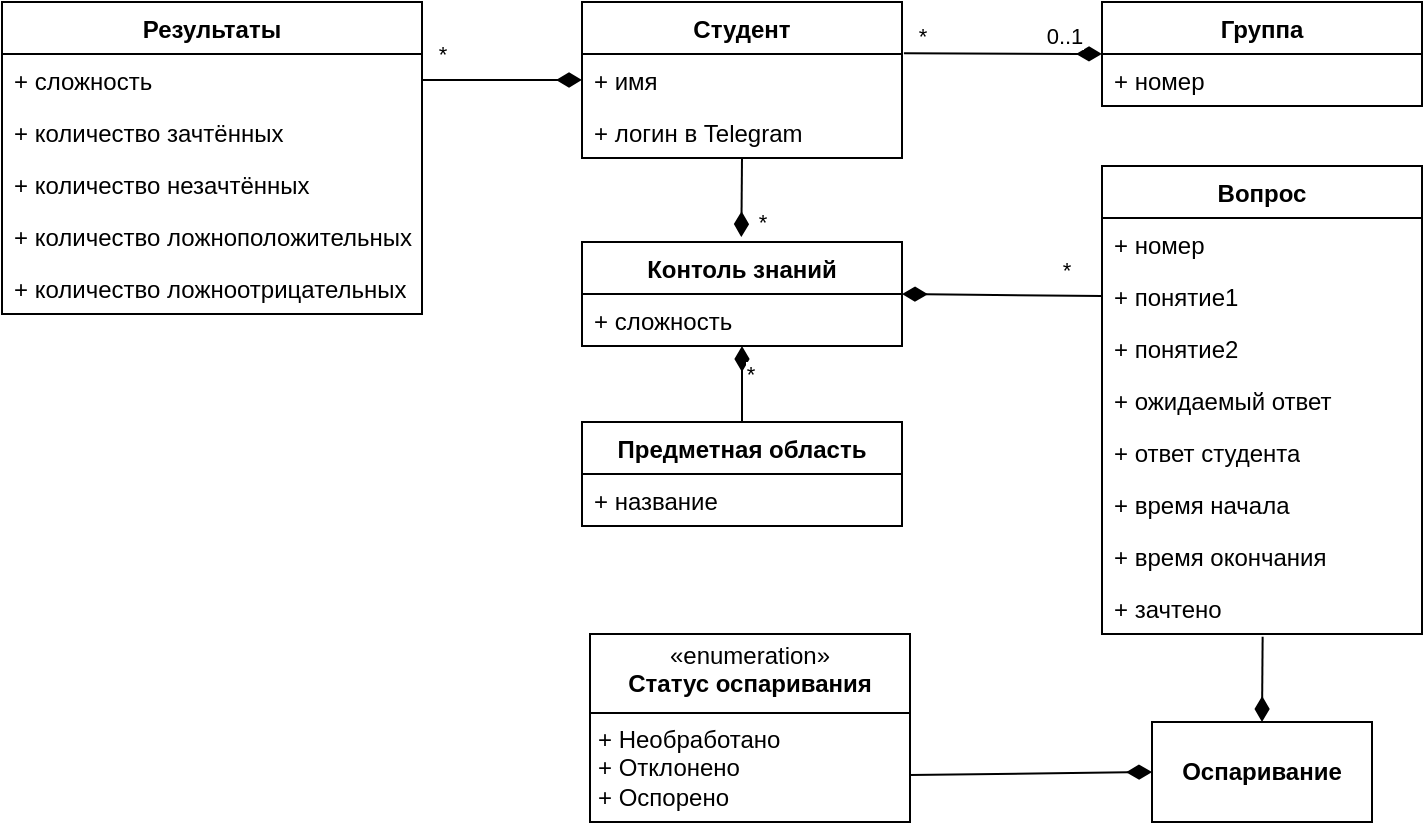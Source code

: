 <mxfile version="24.7.8">
  <diagram name="Страница — 1" id="KjR54cfUh2h--IEu27Yo">
    <mxGraphModel dx="581" dy="392" grid="1" gridSize="10" guides="1" tooltips="1" connect="1" arrows="1" fold="1" page="1" pageScale="1" pageWidth="827" pageHeight="1169" math="0" shadow="0">
      <root>
        <mxCell id="0" />
        <mxCell id="1" parent="0" />
        <mxCell id="Y5O7ZuF1NY75remDHEEP-1" value="Студент" style="swimlane;fontStyle=1;align=center;verticalAlign=top;childLayout=stackLayout;horizontal=1;startSize=26;horizontalStack=0;resizeParent=1;resizeParentMax=0;resizeLast=0;collapsible=1;marginBottom=0;whiteSpace=wrap;html=1;" vertex="1" parent="1">
          <mxGeometry x="330" y="380" width="160" height="78" as="geometry" />
        </mxCell>
        <mxCell id="Y5O7ZuF1NY75remDHEEP-2" value="+ имя" style="text;strokeColor=none;fillColor=none;align=left;verticalAlign=top;spacingLeft=4;spacingRight=4;overflow=hidden;rotatable=0;points=[[0,0.5],[1,0.5]];portConstraint=eastwest;whiteSpace=wrap;html=1;" vertex="1" parent="Y5O7ZuF1NY75remDHEEP-1">
          <mxGeometry y="26" width="160" height="26" as="geometry" />
        </mxCell>
        <mxCell id="Y5O7ZuF1NY75remDHEEP-6" value="+ логин в Telegram" style="text;strokeColor=none;fillColor=none;align=left;verticalAlign=top;spacingLeft=4;spacingRight=4;overflow=hidden;rotatable=0;points=[[0,0.5],[1,0.5]];portConstraint=eastwest;whiteSpace=wrap;html=1;" vertex="1" parent="Y5O7ZuF1NY75remDHEEP-1">
          <mxGeometry y="52" width="160" height="26" as="geometry" />
        </mxCell>
        <mxCell id="Y5O7ZuF1NY75remDHEEP-7" value="Группа" style="swimlane;fontStyle=1;align=center;verticalAlign=top;childLayout=stackLayout;horizontal=1;startSize=26;horizontalStack=0;resizeParent=1;resizeParentMax=0;resizeLast=0;collapsible=1;marginBottom=0;whiteSpace=wrap;html=1;" vertex="1" parent="1">
          <mxGeometry x="590" y="380" width="160" height="52" as="geometry" />
        </mxCell>
        <mxCell id="Y5O7ZuF1NY75remDHEEP-8" value="+ номер" style="text;strokeColor=none;fillColor=none;align=left;verticalAlign=top;spacingLeft=4;spacingRight=4;overflow=hidden;rotatable=0;points=[[0,0.5],[1,0.5]];portConstraint=eastwest;whiteSpace=wrap;html=1;" vertex="1" parent="Y5O7ZuF1NY75remDHEEP-7">
          <mxGeometry y="26" width="160" height="26" as="geometry" />
        </mxCell>
        <mxCell id="Y5O7ZuF1NY75remDHEEP-10" value="" style="endArrow=diamondThin;endFill=1;endSize=10;html=1;rounded=0;entryX=0;entryY=0.5;entryDx=0;entryDy=0;exitX=1.006;exitY=0.328;exitDx=0;exitDy=0;exitPerimeter=0;" edge="1" parent="1" source="Y5O7ZuF1NY75remDHEEP-1" target="Y5O7ZuF1NY75remDHEEP-7">
          <mxGeometry width="160" relative="1" as="geometry">
            <mxPoint x="450" y="490" as="sourcePoint" />
            <mxPoint x="610" y="490" as="targetPoint" />
          </mxGeometry>
        </mxCell>
        <mxCell id="Y5O7ZuF1NY75remDHEEP-11" value="0..1" style="edgeLabel;html=1;align=center;verticalAlign=middle;resizable=0;points=[];" vertex="1" connectable="0" parent="Y5O7ZuF1NY75remDHEEP-10">
          <mxGeometry x="-0.845" y="1" relative="1" as="geometry">
            <mxPoint x="72" y="-8" as="offset" />
          </mxGeometry>
        </mxCell>
        <mxCell id="Y5O7ZuF1NY75remDHEEP-12" value="*" style="edgeLabel;html=1;align=center;verticalAlign=middle;resizable=0;points=[];" vertex="1" connectable="0" parent="Y5O7ZuF1NY75remDHEEP-10">
          <mxGeometry x="0.699" y="-1" relative="1" as="geometry">
            <mxPoint x="-75" y="-10" as="offset" />
          </mxGeometry>
        </mxCell>
        <mxCell id="Y5O7ZuF1NY75remDHEEP-13" value="Контоль знаний" style="swimlane;fontStyle=1;align=center;verticalAlign=top;childLayout=stackLayout;horizontal=1;startSize=26;horizontalStack=0;resizeParent=1;resizeParentMax=0;resizeLast=0;collapsible=1;marginBottom=0;whiteSpace=wrap;html=1;" vertex="1" parent="1">
          <mxGeometry x="330" y="500" width="160" height="52" as="geometry" />
        </mxCell>
        <mxCell id="Y5O7ZuF1NY75remDHEEP-14" value="+ сложность" style="text;strokeColor=none;fillColor=none;align=left;verticalAlign=top;spacingLeft=4;spacingRight=4;overflow=hidden;rotatable=0;points=[[0,0.5],[1,0.5]];portConstraint=eastwest;whiteSpace=wrap;html=1;" vertex="1" parent="Y5O7ZuF1NY75remDHEEP-13">
          <mxGeometry y="26" width="160" height="26" as="geometry" />
        </mxCell>
        <mxCell id="Y5O7ZuF1NY75remDHEEP-16" value="" style="endArrow=diamondThin;endFill=1;endSize=10;html=1;rounded=0;entryX=0.498;entryY=-0.047;entryDx=0;entryDy=0;exitX=0.5;exitY=1;exitDx=0;exitDy=0;entryPerimeter=0;" edge="1" parent="1" source="Y5O7ZuF1NY75remDHEEP-1" target="Y5O7ZuF1NY75remDHEEP-13">
          <mxGeometry width="160" relative="1" as="geometry">
            <mxPoint x="500" y="429" as="sourcePoint" />
            <mxPoint x="600" y="429" as="targetPoint" />
          </mxGeometry>
        </mxCell>
        <mxCell id="Y5O7ZuF1NY75remDHEEP-19" value="*" style="edgeLabel;html=1;align=center;verticalAlign=middle;resizable=0;points=[];" vertex="1" connectable="0" parent="1">
          <mxGeometry x="420.0" y="490" as="geometry" />
        </mxCell>
        <mxCell id="Y5O7ZuF1NY75remDHEEP-20" value="Предметная область" style="swimlane;fontStyle=1;align=center;verticalAlign=top;childLayout=stackLayout;horizontal=1;startSize=26;horizontalStack=0;resizeParent=1;resizeParentMax=0;resizeLast=0;collapsible=1;marginBottom=0;whiteSpace=wrap;html=1;" vertex="1" parent="1">
          <mxGeometry x="330" y="590" width="160" height="52" as="geometry" />
        </mxCell>
        <mxCell id="Y5O7ZuF1NY75remDHEEP-21" value="+ название" style="text;strokeColor=none;fillColor=none;align=left;verticalAlign=top;spacingLeft=4;spacingRight=4;overflow=hidden;rotatable=0;points=[[0,0.5],[1,0.5]];portConstraint=eastwest;whiteSpace=wrap;html=1;" vertex="1" parent="Y5O7ZuF1NY75remDHEEP-20">
          <mxGeometry y="26" width="160" height="26" as="geometry" />
        </mxCell>
        <mxCell id="Y5O7ZuF1NY75remDHEEP-22" value="" style="endArrow=diamondThin;endFill=1;endSize=10;html=1;rounded=0;exitX=0.5;exitY=0;exitDx=0;exitDy=0;" edge="1" parent="1" source="Y5O7ZuF1NY75remDHEEP-20" target="Y5O7ZuF1NY75remDHEEP-13">
          <mxGeometry width="160" relative="1" as="geometry">
            <mxPoint x="420" y="468" as="sourcePoint" />
            <mxPoint x="440" y="570" as="targetPoint" />
          </mxGeometry>
        </mxCell>
        <mxCell id="Y5O7ZuF1NY75remDHEEP-24" value="*" style="edgeLabel;html=1;align=center;verticalAlign=middle;resizable=0;points=[];" vertex="1" connectable="0" parent="Y5O7ZuF1NY75remDHEEP-22">
          <mxGeometry x="0.147" relative="1" as="geometry">
            <mxPoint x="4" y="-2" as="offset" />
          </mxGeometry>
        </mxCell>
        <mxCell id="Y5O7ZuF1NY75remDHEEP-26" value="Результаты" style="swimlane;fontStyle=1;align=center;verticalAlign=top;childLayout=stackLayout;horizontal=1;startSize=26;horizontalStack=0;resizeParent=1;resizeParentMax=0;resizeLast=0;collapsible=1;marginBottom=0;whiteSpace=wrap;html=1;" vertex="1" parent="1">
          <mxGeometry x="40" y="380" width="210" height="156" as="geometry" />
        </mxCell>
        <mxCell id="Y5O7ZuF1NY75remDHEEP-27" value="+ сложность" style="text;strokeColor=none;fillColor=none;align=left;verticalAlign=top;spacingLeft=4;spacingRight=4;overflow=hidden;rotatable=0;points=[[0,0.5],[1,0.5]];portConstraint=eastwest;whiteSpace=wrap;html=1;" vertex="1" parent="Y5O7ZuF1NY75remDHEEP-26">
          <mxGeometry y="26" width="210" height="26" as="geometry" />
        </mxCell>
        <mxCell id="Y5O7ZuF1NY75remDHEEP-28" value="+ количество зачтённых" style="text;strokeColor=none;fillColor=none;align=left;verticalAlign=top;spacingLeft=4;spacingRight=4;overflow=hidden;rotatable=0;points=[[0,0.5],[1,0.5]];portConstraint=eastwest;whiteSpace=wrap;html=1;" vertex="1" parent="Y5O7ZuF1NY75remDHEEP-26">
          <mxGeometry y="52" width="210" height="26" as="geometry" />
        </mxCell>
        <mxCell id="Y5O7ZuF1NY75remDHEEP-31" value="+ количество незачтённых" style="text;strokeColor=none;fillColor=none;align=left;verticalAlign=top;spacingLeft=4;spacingRight=4;overflow=hidden;rotatable=0;points=[[0,0.5],[1,0.5]];portConstraint=eastwest;whiteSpace=wrap;html=1;" vertex="1" parent="Y5O7ZuF1NY75remDHEEP-26">
          <mxGeometry y="78" width="210" height="26" as="geometry" />
        </mxCell>
        <mxCell id="Y5O7ZuF1NY75remDHEEP-33" value="+ количество ложноположительных" style="text;strokeColor=none;fillColor=none;align=left;verticalAlign=top;spacingLeft=4;spacingRight=4;overflow=hidden;rotatable=0;points=[[0,0.5],[1,0.5]];portConstraint=eastwest;whiteSpace=wrap;html=1;" vertex="1" parent="Y5O7ZuF1NY75remDHEEP-26">
          <mxGeometry y="104" width="210" height="26" as="geometry" />
        </mxCell>
        <mxCell id="Y5O7ZuF1NY75remDHEEP-32" value="+ количество ложноотрицательных" style="text;strokeColor=none;fillColor=none;align=left;verticalAlign=top;spacingLeft=4;spacingRight=4;overflow=hidden;rotatable=0;points=[[0,0.5],[1,0.5]];portConstraint=eastwest;whiteSpace=wrap;html=1;" vertex="1" parent="Y5O7ZuF1NY75remDHEEP-26">
          <mxGeometry y="130" width="210" height="26" as="geometry" />
        </mxCell>
        <mxCell id="Y5O7ZuF1NY75remDHEEP-29" value="" style="endArrow=diamondThin;endFill=1;endSize=10;html=1;rounded=0;entryX=0;entryY=0.5;entryDx=0;entryDy=0;exitX=1;exitY=0.5;exitDx=0;exitDy=0;" edge="1" parent="1" source="Y5O7ZuF1NY75remDHEEP-27" target="Y5O7ZuF1NY75remDHEEP-2">
          <mxGeometry width="160" relative="1" as="geometry">
            <mxPoint x="420" y="468" as="sourcePoint" />
            <mxPoint x="420" y="508" as="targetPoint" />
          </mxGeometry>
        </mxCell>
        <mxCell id="Y5O7ZuF1NY75remDHEEP-30" value="*" style="edgeLabel;html=1;align=center;verticalAlign=middle;resizable=0;points=[];" vertex="1" connectable="0" parent="Y5O7ZuF1NY75remDHEEP-29">
          <mxGeometry x="-0.483" relative="1" as="geometry">
            <mxPoint x="-11" y="-13" as="offset" />
          </mxGeometry>
        </mxCell>
        <mxCell id="Y5O7ZuF1NY75remDHEEP-34" value="Вопрос" style="swimlane;fontStyle=1;align=center;verticalAlign=top;childLayout=stackLayout;horizontal=1;startSize=26;horizontalStack=0;resizeParent=1;resizeParentMax=0;resizeLast=0;collapsible=1;marginBottom=0;whiteSpace=wrap;html=1;" vertex="1" parent="1">
          <mxGeometry x="590" y="462" width="160" height="234" as="geometry" />
        </mxCell>
        <mxCell id="Y5O7ZuF1NY75remDHEEP-35" value="+ номер" style="text;strokeColor=none;fillColor=none;align=left;verticalAlign=top;spacingLeft=4;spacingRight=4;overflow=hidden;rotatable=0;points=[[0,0.5],[1,0.5]];portConstraint=eastwest;whiteSpace=wrap;html=1;" vertex="1" parent="Y5O7ZuF1NY75remDHEEP-34">
          <mxGeometry y="26" width="160" height="26" as="geometry" />
        </mxCell>
        <mxCell id="Y5O7ZuF1NY75remDHEEP-42" value="+ понятие1" style="text;strokeColor=none;fillColor=none;align=left;verticalAlign=top;spacingLeft=4;spacingRight=4;overflow=hidden;rotatable=0;points=[[0,0.5],[1,0.5]];portConstraint=eastwest;whiteSpace=wrap;html=1;" vertex="1" parent="Y5O7ZuF1NY75remDHEEP-34">
          <mxGeometry y="52" width="160" height="26" as="geometry" />
        </mxCell>
        <mxCell id="Y5O7ZuF1NY75remDHEEP-41" value="+ понятие2" style="text;strokeColor=none;fillColor=none;align=left;verticalAlign=top;spacingLeft=4;spacingRight=4;overflow=hidden;rotatable=0;points=[[0,0.5],[1,0.5]];portConstraint=eastwest;whiteSpace=wrap;html=1;" vertex="1" parent="Y5O7ZuF1NY75remDHEEP-34">
          <mxGeometry y="78" width="160" height="26" as="geometry" />
        </mxCell>
        <mxCell id="Y5O7ZuF1NY75remDHEEP-40" value="+ ожидаемый ответ" style="text;strokeColor=none;fillColor=none;align=left;verticalAlign=top;spacingLeft=4;spacingRight=4;overflow=hidden;rotatable=0;points=[[0,0.5],[1,0.5]];portConstraint=eastwest;whiteSpace=wrap;html=1;" vertex="1" parent="Y5O7ZuF1NY75remDHEEP-34">
          <mxGeometry y="104" width="160" height="26" as="geometry" />
        </mxCell>
        <mxCell id="Y5O7ZuF1NY75remDHEEP-39" value="+ ответ студента" style="text;strokeColor=none;fillColor=none;align=left;verticalAlign=top;spacingLeft=4;spacingRight=4;overflow=hidden;rotatable=0;points=[[0,0.5],[1,0.5]];portConstraint=eastwest;whiteSpace=wrap;html=1;" vertex="1" parent="Y5O7ZuF1NY75remDHEEP-34">
          <mxGeometry y="130" width="160" height="26" as="geometry" />
        </mxCell>
        <mxCell id="Y5O7ZuF1NY75remDHEEP-38" value="+ время начала" style="text;strokeColor=none;fillColor=none;align=left;verticalAlign=top;spacingLeft=4;spacingRight=4;overflow=hidden;rotatable=0;points=[[0,0.5],[1,0.5]];portConstraint=eastwest;whiteSpace=wrap;html=1;" vertex="1" parent="Y5O7ZuF1NY75remDHEEP-34">
          <mxGeometry y="156" width="160" height="26" as="geometry" />
        </mxCell>
        <mxCell id="Y5O7ZuF1NY75remDHEEP-44" value="+ время окончания" style="text;strokeColor=none;fillColor=none;align=left;verticalAlign=top;spacingLeft=4;spacingRight=4;overflow=hidden;rotatable=0;points=[[0,0.5],[1,0.5]];portConstraint=eastwest;whiteSpace=wrap;html=1;" vertex="1" parent="Y5O7ZuF1NY75remDHEEP-34">
          <mxGeometry y="182" width="160" height="26" as="geometry" />
        </mxCell>
        <mxCell id="Y5O7ZuF1NY75remDHEEP-43" value="+ зачтено" style="text;strokeColor=none;fillColor=none;align=left;verticalAlign=top;spacingLeft=4;spacingRight=4;overflow=hidden;rotatable=0;points=[[0,0.5],[1,0.5]];portConstraint=eastwest;whiteSpace=wrap;html=1;" vertex="1" parent="Y5O7ZuF1NY75remDHEEP-34">
          <mxGeometry y="208" width="160" height="26" as="geometry" />
        </mxCell>
        <mxCell id="Y5O7ZuF1NY75remDHEEP-36" value="" style="endArrow=diamondThin;endFill=1;endSize=10;html=1;rounded=0;entryX=1;entryY=0.5;entryDx=0;entryDy=0;exitX=0;exitY=0.5;exitDx=0;exitDy=0;" edge="1" parent="1" source="Y5O7ZuF1NY75remDHEEP-42" target="Y5O7ZuF1NY75remDHEEP-13">
          <mxGeometry width="160" relative="1" as="geometry">
            <mxPoint x="580" y="540" as="sourcePoint" />
            <mxPoint x="340" y="429" as="targetPoint" />
          </mxGeometry>
        </mxCell>
        <mxCell id="Y5O7ZuF1NY75remDHEEP-37" value="*" style="edgeLabel;html=1;align=center;verticalAlign=middle;resizable=0;points=[];" vertex="1" connectable="0" parent="Y5O7ZuF1NY75remDHEEP-36">
          <mxGeometry x="-0.483" relative="1" as="geometry">
            <mxPoint x="8" y="-13" as="offset" />
          </mxGeometry>
        </mxCell>
        <mxCell id="Y5O7ZuF1NY75remDHEEP-46" value="&lt;b&gt;Оспаривание&lt;/b&gt;" style="html=1;whiteSpace=wrap;" vertex="1" parent="1">
          <mxGeometry x="615" y="740" width="110" height="50" as="geometry" />
        </mxCell>
        <mxCell id="Y5O7ZuF1NY75remDHEEP-47" value="" style="endArrow=diamondThin;endFill=1;endSize=10;html=1;rounded=0;entryX=0.5;entryY=0;entryDx=0;entryDy=0;exitX=0.502;exitY=1.055;exitDx=0;exitDy=0;exitPerimeter=0;" edge="1" parent="1" source="Y5O7ZuF1NY75remDHEEP-43" target="Y5O7ZuF1NY75remDHEEP-46">
          <mxGeometry width="160" relative="1" as="geometry">
            <mxPoint x="260" y="429" as="sourcePoint" />
            <mxPoint x="340" y="429" as="targetPoint" />
          </mxGeometry>
        </mxCell>
        <mxCell id="Y5O7ZuF1NY75remDHEEP-50" value="&lt;p style=&quot;margin:0px;margin-top:4px;text-align:center;&quot;&gt;«enumeration»&lt;br&gt;&lt;b&gt;Статус оспаривания&lt;/b&gt;&lt;br&gt;&lt;/p&gt;&lt;hr size=&quot;1&quot; style=&quot;border-style:solid;&quot;&gt;&lt;p style=&quot;margin:0px;margin-left:4px;&quot;&gt;+ Необработано&lt;/p&gt;&lt;p style=&quot;margin:0px;margin-left:4px;&quot;&gt;+ Отклонено&lt;/p&gt;&lt;p style=&quot;margin:0px;margin-left:4px;&quot;&gt;+ Оспорено&lt;/p&gt;" style="verticalAlign=top;align=left;overflow=fill;html=1;whiteSpace=wrap;" vertex="1" parent="1">
          <mxGeometry x="334" y="696" width="160" height="94" as="geometry" />
        </mxCell>
        <mxCell id="Y5O7ZuF1NY75remDHEEP-51" value="" style="endArrow=diamondThin;endFill=1;endSize=10;html=1;rounded=0;entryX=0;entryY=0.5;entryDx=0;entryDy=0;exitX=1;exitY=0.75;exitDx=0;exitDy=0;" edge="1" parent="1" source="Y5O7ZuF1NY75remDHEEP-50" target="Y5O7ZuF1NY75remDHEEP-46">
          <mxGeometry width="160" relative="1" as="geometry">
            <mxPoint x="680" y="707" as="sourcePoint" />
            <mxPoint x="680" y="750" as="targetPoint" />
          </mxGeometry>
        </mxCell>
      </root>
    </mxGraphModel>
  </diagram>
</mxfile>
